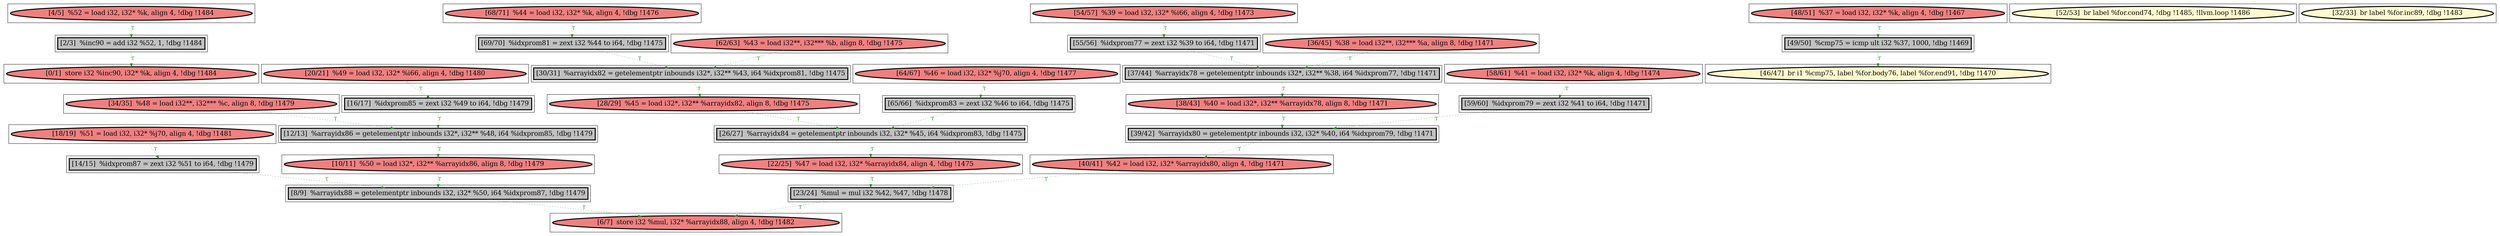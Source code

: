 
digraph G {



node8166->node8165 [style=dotted,color=forestgreen,label="T",fontcolor=forestgreen ]
node8195->node8167 [style=dotted,color=forestgreen,label="T",fontcolor=forestgreen ]
node8176->node8175 [style=dotted,color=forestgreen,label="T",fontcolor=forestgreen ]
node8196->node8197 [style=dotted,color=forestgreen,label="T",fontcolor=forestgreen ]
node8197->node8198 [style=dotted,color=forestgreen,label="T",fontcolor=forestgreen ]
node8193->node8170 [style=dotted,color=forestgreen,label="T",fontcolor=forestgreen ]
node8175->node8195 [style=dotted,color=forestgreen,label="T",fontcolor=forestgreen ]
node8177->node8176 [style=dotted,color=forestgreen,label="T",fontcolor=forestgreen ]
node8189->node8199 [style=dotted,color=forestgreen,label="T",fontcolor=forestgreen ]
node8199->node8181 [style=dotted,color=forestgreen,label="T",fontcolor=forestgreen ]
node8181->node8190 [style=dotted,color=forestgreen,label="T",fontcolor=forestgreen ]
node8187->node8189 [style=dotted,color=forestgreen,label="T",fontcolor=forestgreen ]
node8179->node8195 [style=dotted,color=forestgreen,label="T",fontcolor=forestgreen ]
node8188->node8190 [style=dotted,color=forestgreen,label="T",fontcolor=forestgreen ]
node8194->node8199 [style=dotted,color=forestgreen,label="T",fontcolor=forestgreen ]
node8185->node8178 [style=dotted,color=forestgreen,label="T",fontcolor=forestgreen ]
node8184->node8176 [style=dotted,color=forestgreen,label="T",fontcolor=forestgreen ]
node8171->node8168 [style=dotted,color=forestgreen,label="T",fontcolor=forestgreen ]
node8183->node8185 [style=dotted,color=forestgreen,label="T",fontcolor=forestgreen ]
node8165->node8164 [style=dotted,color=forestgreen,label="T",fontcolor=forestgreen ]
node8168->node8167 [style=dotted,color=forestgreen,label="T",fontcolor=forestgreen ]
node8178->node8177 [style=dotted,color=forestgreen,label="T",fontcolor=forestgreen ]
node8190->node8179 [style=dotted,color=forestgreen,label="T",fontcolor=forestgreen ]
node8180->node8178 [style=dotted,color=forestgreen,label="T",fontcolor=forestgreen ]
node8173->node8171 [style=dotted,color=forestgreen,label="T",fontcolor=forestgreen ]
node8170->node8169 [style=dotted,color=forestgreen,label="T",fontcolor=forestgreen ]
node8182->node8184 [style=dotted,color=forestgreen,label="T",fontcolor=forestgreen ]
node8174->node8172 [style=dotted,color=forestgreen,label="T",fontcolor=forestgreen ]
node8186->node8188 [style=dotted,color=forestgreen,label="T",fontcolor=forestgreen ]
node8169->node8168 [style=dotted,color=forestgreen,label="T",fontcolor=forestgreen ]
node8172->node8170 [style=dotted,color=forestgreen,label="T",fontcolor=forestgreen ]


subgraph cluster33 {


node8197 [penwidth=3.0,fontsize=20,fillcolor=grey,label="[49/50]  %cmp75 = icmp ult i32 %37, 1000, !dbg !1469",shape=rectangle,style=filled ]



}

subgraph cluster27 {


node8191 [penwidth=3.0,fontsize=20,fillcolor=lemonchiffon,label="[52/53]  br label %for.cond74, !dbg !1485, !llvm.loop !1486",shape=ellipse,style=filled ]



}

subgraph cluster28 {


node8192 [penwidth=3.0,fontsize=20,fillcolor=lemonchiffon,label="[32/33]  br label %for.inc89, !dbg !1483",shape=ellipse,style=filled ]



}

subgraph cluster26 {


node8190 [penwidth=3.0,fontsize=20,fillcolor=grey,label="[39/42]  %arrayidx80 = getelementptr inbounds i32, i32* %40, i64 %idxprom79, !dbg !1471",shape=rectangle,style=filled ]



}

subgraph cluster29 {


node8193 [penwidth=3.0,fontsize=20,fillcolor=lightcoral,label="[34/35]  %48 = load i32**, i32*** %c, align 8, !dbg !1479",shape=ellipse,style=filled ]



}

subgraph cluster25 {


node8189 [penwidth=3.0,fontsize=20,fillcolor=grey,label="[55/56]  %idxprom77 = zext i32 %39 to i64, !dbg !1471",shape=rectangle,style=filled ]



}

subgraph cluster24 {


node8188 [penwidth=3.0,fontsize=20,fillcolor=grey,label="[59/60]  %idxprom79 = zext i32 %41 to i64, !dbg !1471",shape=rectangle,style=filled ]



}

subgraph cluster22 {


node8186 [penwidth=3.0,fontsize=20,fillcolor=lightcoral,label="[58/61]  %41 = load i32, i32* %k, align 4, !dbg !1474",shape=ellipse,style=filled ]



}

subgraph cluster20 {


node8184 [penwidth=3.0,fontsize=20,fillcolor=grey,label="[65/66]  %idxprom83 = zext i32 %46 to i64, !dbg !1475",shape=rectangle,style=filled ]



}

subgraph cluster18 {


node8182 [penwidth=3.0,fontsize=20,fillcolor=lightcoral,label="[64/67]  %46 = load i32, i32* %j70, align 4, !dbg !1477",shape=ellipse,style=filled ]



}

subgraph cluster34 {


node8198 [penwidth=3.0,fontsize=20,fillcolor=lemonchiffon,label="[46/47]  br i1 %cmp75, label %for.body76, label %for.end91, !dbg !1470",shape=ellipse,style=filled ]



}

subgraph cluster16 {


node8180 [penwidth=3.0,fontsize=20,fillcolor=lightcoral,label="[62/63]  %43 = load i32**, i32*** %b, align 8, !dbg !1475",shape=ellipse,style=filled ]



}

subgraph cluster17 {


node8181 [penwidth=3.0,fontsize=20,fillcolor=lightcoral,label="[38/43]  %40 = load i32*, i32** %arrayidx78, align 8, !dbg !1471",shape=ellipse,style=filled ]



}

subgraph cluster4 {


node8168 [penwidth=3.0,fontsize=20,fillcolor=grey,label="[8/9]  %arrayidx88 = getelementptr inbounds i32, i32* %50, i64 %idxprom87, !dbg !1479",shape=rectangle,style=filled ]



}

subgraph cluster3 {


node8167 [penwidth=3.0,fontsize=20,fillcolor=lightcoral,label="[6/7]  store i32 %mul, i32* %arrayidx88, align 4, !dbg !1482",shape=ellipse,style=filled ]



}

subgraph cluster2 {


node8166 [penwidth=3.0,fontsize=20,fillcolor=lightcoral,label="[4/5]  %52 = load i32, i32* %k, align 4, !dbg !1484",shape=ellipse,style=filled ]



}

subgraph cluster1 {


node8165 [penwidth=3.0,fontsize=20,fillcolor=grey,label="[2/3]  %inc90 = add i32 %52, 1, !dbg !1484",shape=rectangle,style=filled ]



}

subgraph cluster12 {


node8176 [penwidth=3.0,fontsize=20,fillcolor=grey,label="[26/27]  %arrayidx84 = getelementptr inbounds i32, i32* %45, i64 %idxprom83, !dbg !1475",shape=rectangle,style=filled ]



}

subgraph cluster32 {


node8196 [penwidth=3.0,fontsize=20,fillcolor=lightcoral,label="[48/51]  %37 = load i32, i32* %k, align 4, !dbg !1467",shape=ellipse,style=filled ]



}

subgraph cluster5 {


node8169 [penwidth=3.0,fontsize=20,fillcolor=lightcoral,label="[10/11]  %50 = load i32*, i32** %arrayidx86, align 8, !dbg !1479",shape=ellipse,style=filled ]



}

subgraph cluster0 {


node8164 [penwidth=3.0,fontsize=20,fillcolor=lightcoral,label="[0/1]  store i32 %inc90, i32* %k, align 4, !dbg !1484",shape=ellipse,style=filled ]



}

subgraph cluster31 {


node8195 [penwidth=3.0,fontsize=20,fillcolor=grey,label="[23/24]  %mul = mul i32 %42, %47, !dbg !1478",shape=rectangle,style=filled ]



}

subgraph cluster30 {


node8194 [penwidth=3.0,fontsize=20,fillcolor=lightcoral,label="[36/45]  %38 = load i32**, i32*** %a, align 8, !dbg !1471",shape=ellipse,style=filled ]



}

subgraph cluster6 {


node8170 [penwidth=3.0,fontsize=20,fillcolor=grey,label="[12/13]  %arrayidx86 = getelementptr inbounds i32*, i32** %48, i64 %idxprom85, !dbg !1479",shape=rectangle,style=filled ]



}

subgraph cluster14 {


node8178 [penwidth=3.0,fontsize=20,fillcolor=grey,label="[30/31]  %arrayidx82 = getelementptr inbounds i32*, i32** %43, i64 %idxprom81, !dbg !1475",shape=rectangle,style=filled ]



}

subgraph cluster7 {


node8171 [penwidth=3.0,fontsize=20,fillcolor=grey,label="[14/15]  %idxprom87 = zext i32 %51 to i64, !dbg !1479",shape=rectangle,style=filled ]



}

subgraph cluster23 {


node8187 [penwidth=3.0,fontsize=20,fillcolor=lightcoral,label="[54/57]  %39 = load i32, i32* %i66, align 4, !dbg !1473",shape=ellipse,style=filled ]



}

subgraph cluster8 {


node8172 [penwidth=3.0,fontsize=20,fillcolor=grey,label="[16/17]  %idxprom85 = zext i32 %49 to i64, !dbg !1479",shape=rectangle,style=filled ]



}

subgraph cluster21 {


node8185 [penwidth=3.0,fontsize=20,fillcolor=grey,label="[69/70]  %idxprom81 = zext i32 %44 to i64, !dbg !1475",shape=rectangle,style=filled ]



}

subgraph cluster9 {


node8173 [penwidth=3.0,fontsize=20,fillcolor=lightcoral,label="[18/19]  %51 = load i32, i32* %j70, align 4, !dbg !1481",shape=ellipse,style=filled ]



}

subgraph cluster19 {


node8183 [penwidth=3.0,fontsize=20,fillcolor=lightcoral,label="[68/71]  %44 = load i32, i32* %k, align 4, !dbg !1476",shape=ellipse,style=filled ]



}

subgraph cluster10 {


node8174 [penwidth=3.0,fontsize=20,fillcolor=lightcoral,label="[20/21]  %49 = load i32, i32* %i66, align 4, !dbg !1480",shape=ellipse,style=filled ]



}

subgraph cluster11 {


node8175 [penwidth=3.0,fontsize=20,fillcolor=lightcoral,label="[22/25]  %47 = load i32, i32* %arrayidx84, align 4, !dbg !1475",shape=ellipse,style=filled ]



}

subgraph cluster35 {


node8199 [penwidth=3.0,fontsize=20,fillcolor=grey,label="[37/44]  %arrayidx78 = getelementptr inbounds i32*, i32** %38, i64 %idxprom77, !dbg !1471",shape=rectangle,style=filled ]



}

subgraph cluster13 {


node8177 [penwidth=3.0,fontsize=20,fillcolor=lightcoral,label="[28/29]  %45 = load i32*, i32** %arrayidx82, align 8, !dbg !1475",shape=ellipse,style=filled ]



}

subgraph cluster15 {


node8179 [penwidth=3.0,fontsize=20,fillcolor=lightcoral,label="[40/41]  %42 = load i32, i32* %arrayidx80, align 4, !dbg !1471",shape=ellipse,style=filled ]



}

}

